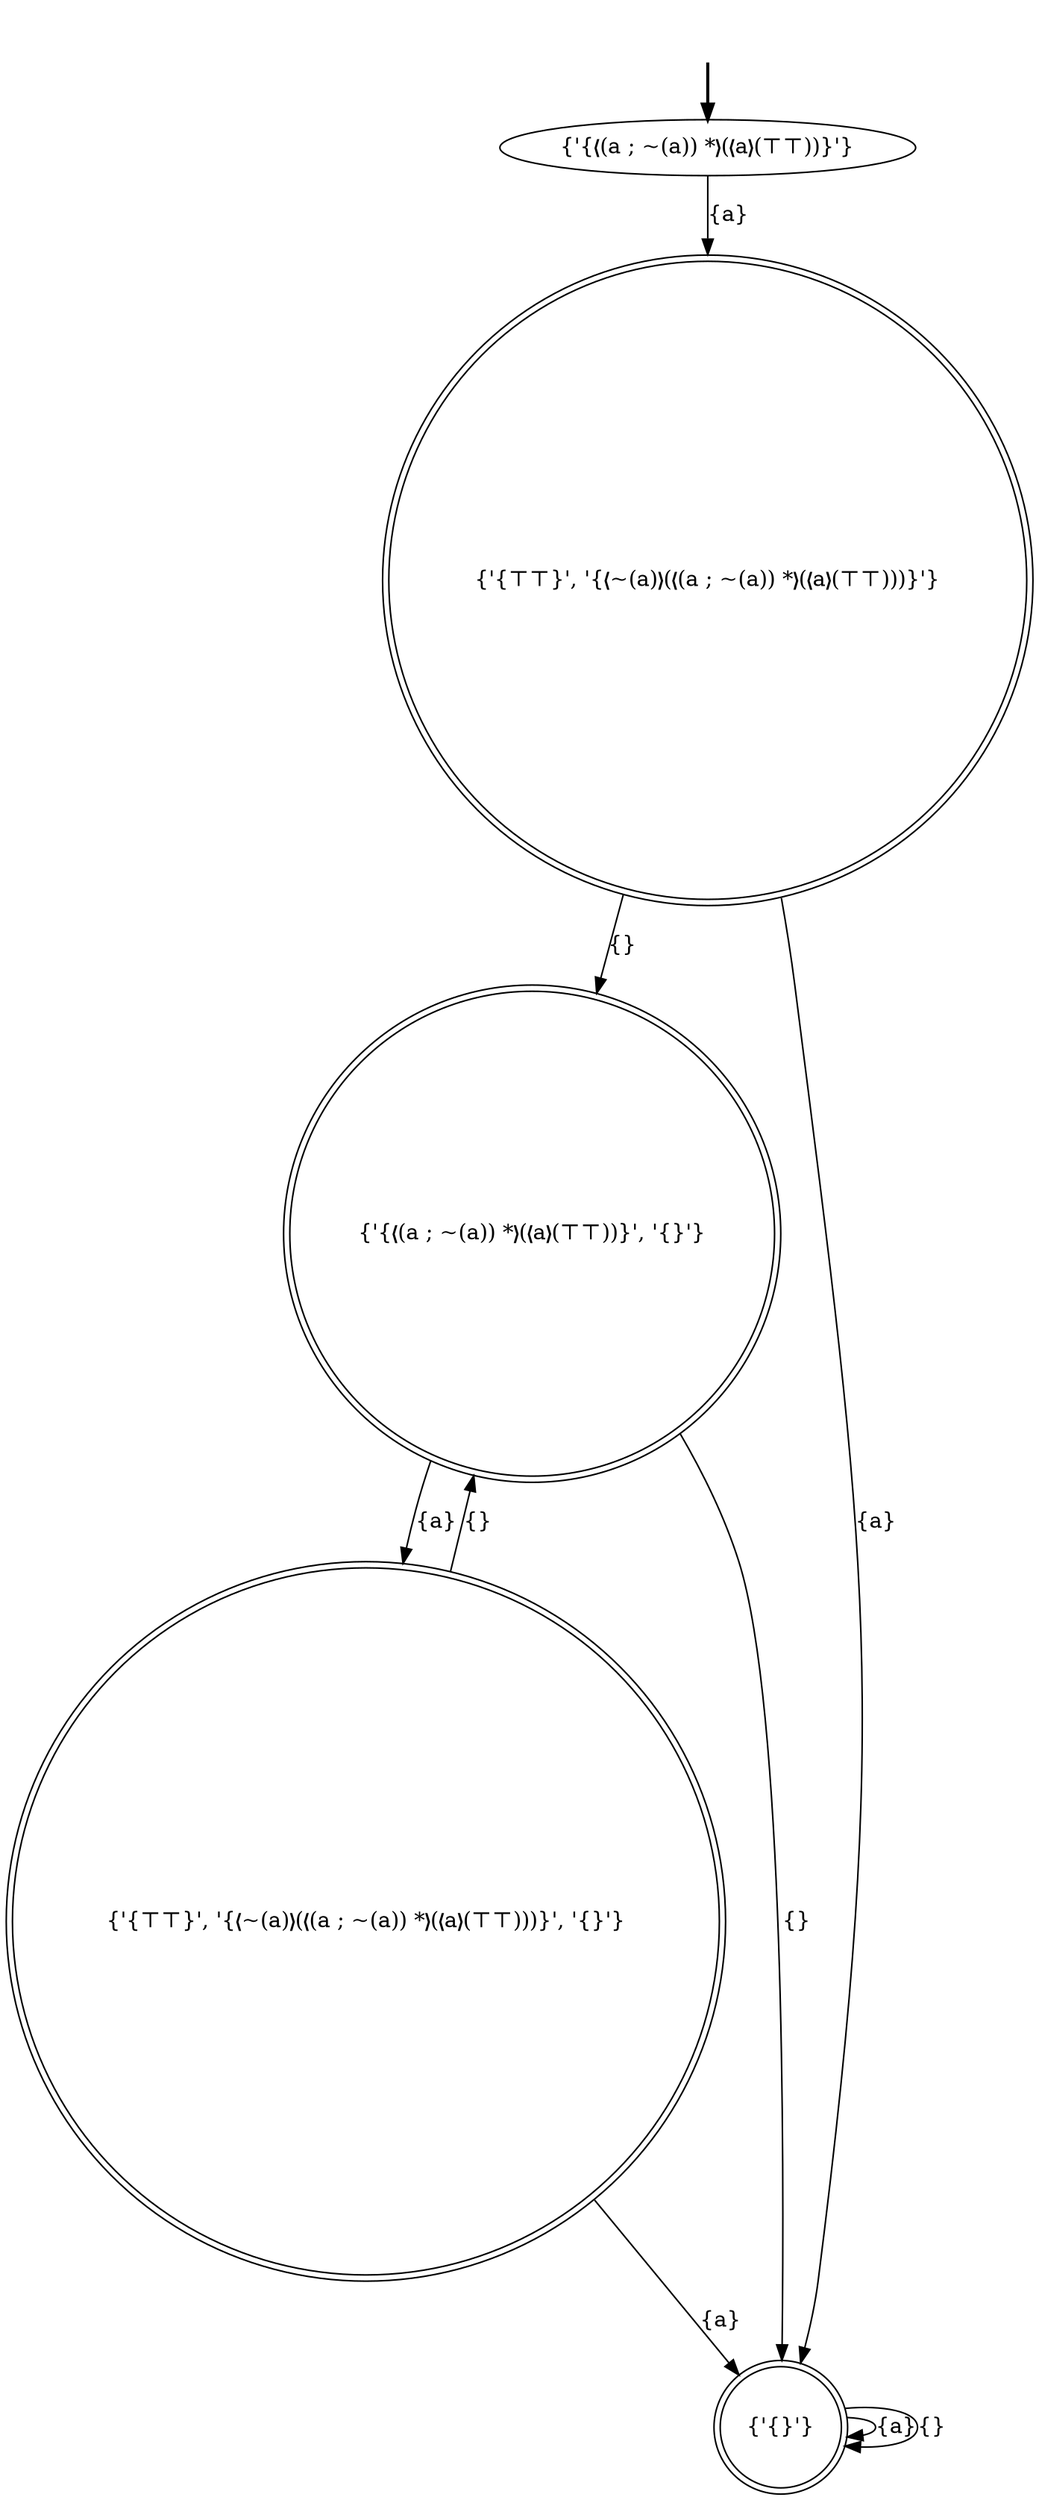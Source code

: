 digraph {
	fake [style=invisible]
	"{'{⊤⊤}', '{❬~(a)❭(❬(a ; ~(a)) *❭(❬a❭(⊤⊤)))}', '{}'}" [shape=doublecircle]
	"{'{❬(a ; ~(a)) *❭(❬a❭(⊤⊤))}', '{}'}" [shape=doublecircle]
	"{'{❬(a ; ~(a)) *❭(❬a❭(⊤⊤))}'}" [root=true]
	"{'{}'}" [shape=doublecircle]
	"{'{⊤⊤}', '{❬~(a)❭(❬(a ; ~(a)) *❭(❬a❭(⊤⊤)))}'}" [shape=doublecircle]
	fake -> "{'{❬(a ; ~(a)) *❭(❬a❭(⊤⊤))}'}" [style=bold]
	"{'{}'}" -> "{'{}'}" [label="{a}"]
	"{'{⊤⊤}', '{❬~(a)❭(❬(a ; ~(a)) *❭(❬a❭(⊤⊤)))}'}" -> "{'{}'}" [label="{a}"]
	"{'{}'}" -> "{'{}'}" [label="{}"]
	"{'{⊤⊤}', '{❬~(a)❭(❬(a ; ~(a)) *❭(❬a❭(⊤⊤)))}'}" -> "{'{❬(a ; ~(a)) *❭(❬a❭(⊤⊤))}', '{}'}" [label="{}"]
	"{'{❬(a ; ~(a)) *❭(❬a❭(⊤⊤))}'}" -> "{'{⊤⊤}', '{❬~(a)❭(❬(a ; ~(a)) *❭(❬a❭(⊤⊤)))}'}" [label="{a}"]
	"{'{⊤⊤}', '{❬~(a)❭(❬(a ; ~(a)) *❭(❬a❭(⊤⊤)))}', '{}'}" -> "{'{}'}" [label="{a}"]
	"{'{⊤⊤}', '{❬~(a)❭(❬(a ; ~(a)) *❭(❬a❭(⊤⊤)))}', '{}'}" -> "{'{❬(a ; ~(a)) *❭(❬a❭(⊤⊤))}', '{}'}" [label="{}"]
	"{'{❬(a ; ~(a)) *❭(❬a❭(⊤⊤))}', '{}'}" -> "{'{}'}" [label="{}"]
	"{'{❬(a ; ~(a)) *❭(❬a❭(⊤⊤))}', '{}'}" -> "{'{⊤⊤}', '{❬~(a)❭(❬(a ; ~(a)) *❭(❬a❭(⊤⊤)))}', '{}'}" [label="{a}"]
}

